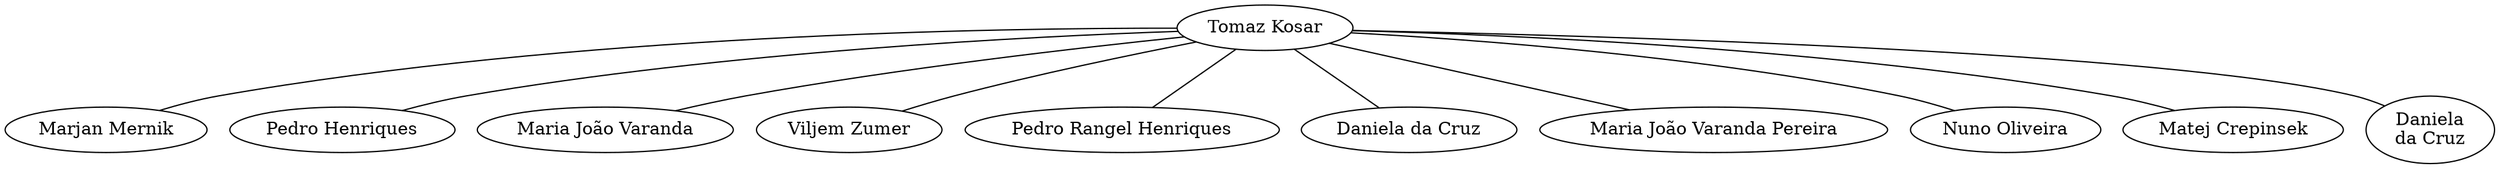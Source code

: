 graph{
	"Tomaz Kosar" -- "Marjan Mernik"
	"Tomaz Kosar" -- "Pedro Henriques"
	"Tomaz Kosar" -- "Maria João Varanda"
	"Tomaz Kosar" -- "Viljem Zumer"
	"Tomaz Kosar" -- "Pedro Rangel Henriques"
	"Tomaz Kosar" -- "Daniela da Cruz"
	"Tomaz Kosar" -- "Maria João Varanda Pereira"
	"Tomaz Kosar" -- "Nuno Oliveira"
	"Tomaz Kosar" -- "Matej Crepinsek"
	"Tomaz Kosar" -- "Daniela
da Cruz"
}